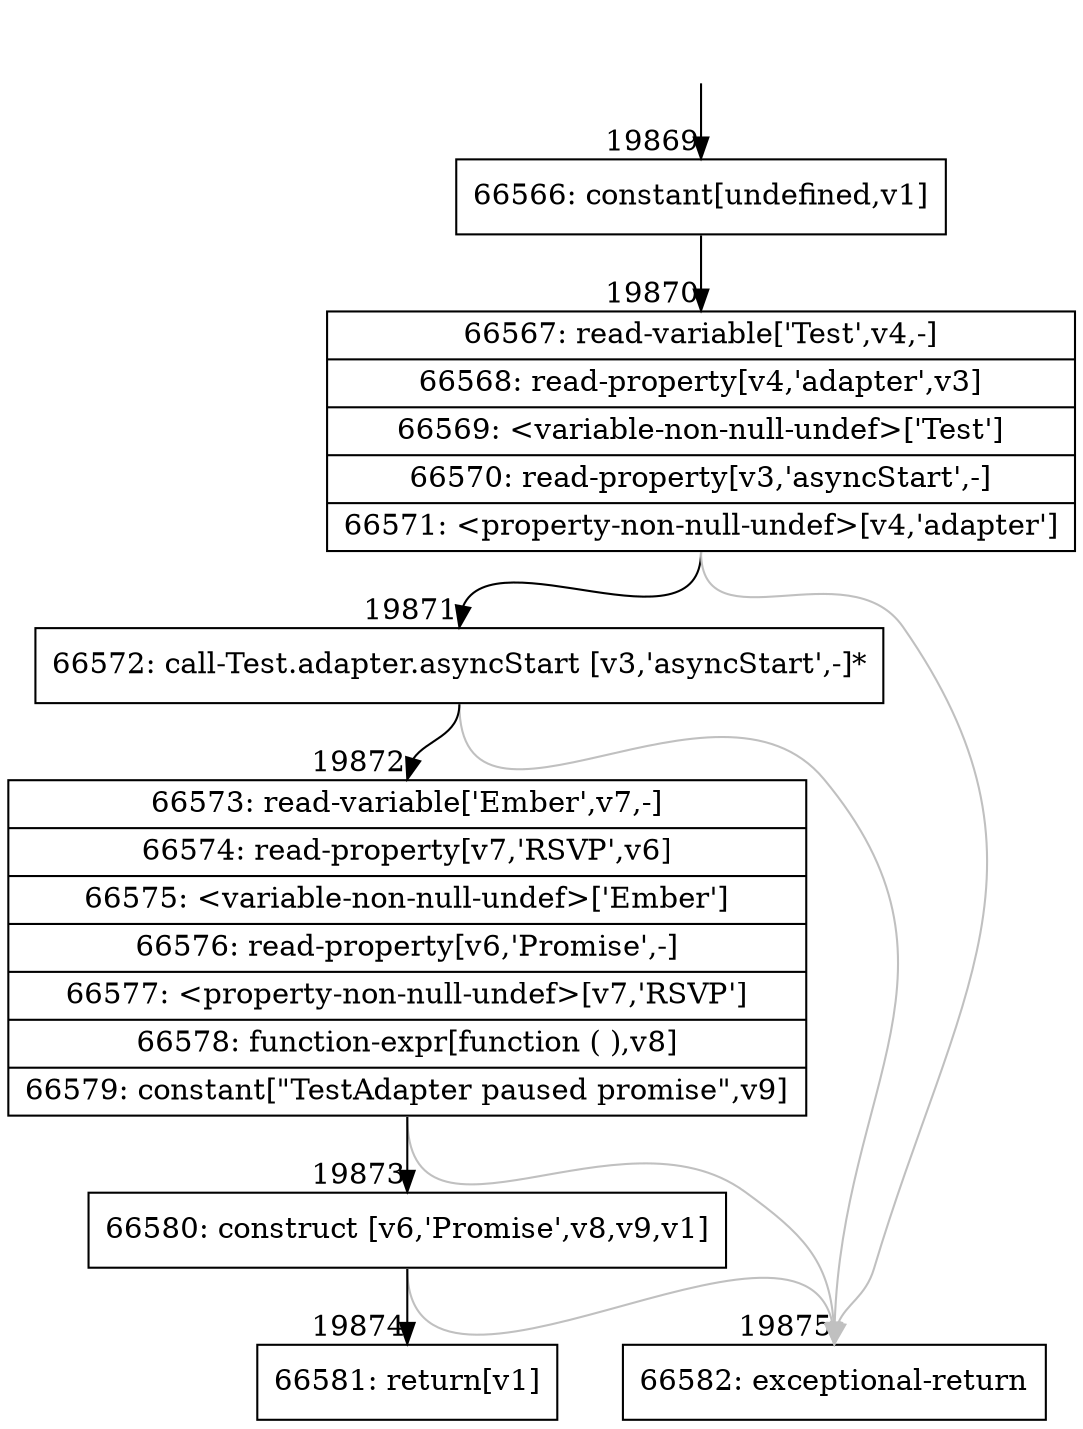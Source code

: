 digraph {
rankdir="TD"
BB_entry1723[shape=none,label=""];
BB_entry1723 -> BB19869 [tailport=s, headport=n, headlabel="    19869"]
BB19869 [shape=record label="{66566: constant[undefined,v1]}" ] 
BB19869 -> BB19870 [tailport=s, headport=n, headlabel="      19870"]
BB19870 [shape=record label="{66567: read-variable['Test',v4,-]|66568: read-property[v4,'adapter',v3]|66569: \<variable-non-null-undef\>['Test']|66570: read-property[v3,'asyncStart',-]|66571: \<property-non-null-undef\>[v4,'adapter']}" ] 
BB19870 -> BB19871 [tailport=s, headport=n, headlabel="      19871"]
BB19870 -> BB19875 [tailport=s, headport=n, color=gray, headlabel="      19875"]
BB19871 [shape=record label="{66572: call-Test.adapter.asyncStart [v3,'asyncStart',-]*}" ] 
BB19871 -> BB19872 [tailport=s, headport=n, headlabel="      19872"]
BB19871 -> BB19875 [tailport=s, headport=n, color=gray]
BB19872 [shape=record label="{66573: read-variable['Ember',v7,-]|66574: read-property[v7,'RSVP',v6]|66575: \<variable-non-null-undef\>['Ember']|66576: read-property[v6,'Promise',-]|66577: \<property-non-null-undef\>[v7,'RSVP']|66578: function-expr[function ( ),v8]|66579: constant[\"TestAdapter paused promise\",v9]}" ] 
BB19872 -> BB19873 [tailport=s, headport=n, headlabel="      19873"]
BB19872 -> BB19875 [tailport=s, headport=n, color=gray]
BB19873 [shape=record label="{66580: construct [v6,'Promise',v8,v9,v1]}" ] 
BB19873 -> BB19874 [tailport=s, headport=n, headlabel="      19874"]
BB19873 -> BB19875 [tailport=s, headport=n, color=gray]
BB19874 [shape=record label="{66581: return[v1]}" ] 
BB19875 [shape=record label="{66582: exceptional-return}" ] 
//#$~ 37170
}
